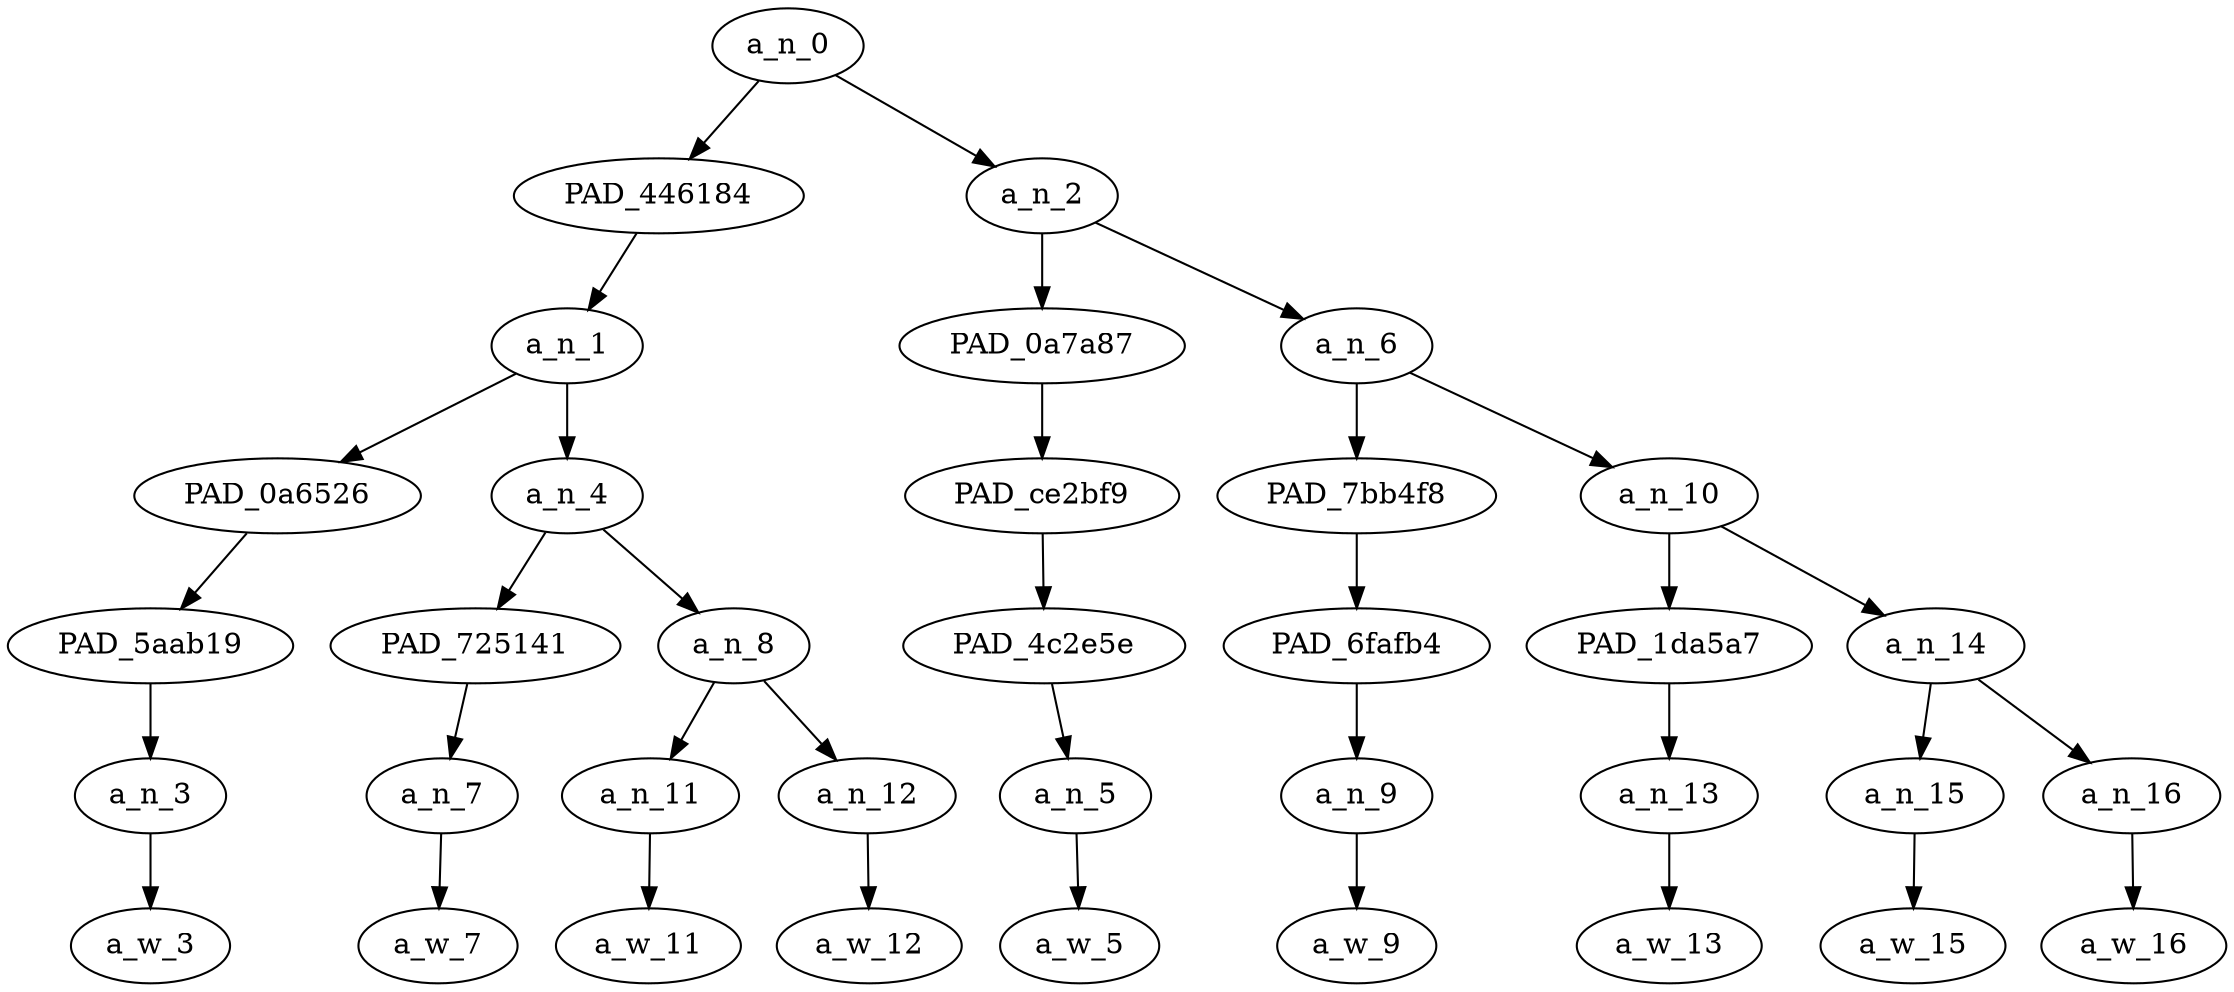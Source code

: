 strict digraph "" {
	a_n_0	[div_dir=1,
		index=0,
		level=6,
		pos="2.90625,6!",
		text_span="[0, 1, 2, 3, 4, 5, 6, 7, 8]",
		value=1.00000001];
	PAD_446184	[div_dir=1,
		index=0,
		level=5,
		pos="0.875,5!",
		text_span="[0, 1, 2, 3]",
		value=0.40548729];
	a_n_0 -> PAD_446184;
	a_n_2	[div_dir=1,
		index=1,
		level=5,
		pos="4.9375,5!",
		text_span="[4, 5, 6, 7, 8]",
		value=0.59426089];
	a_n_0 -> a_n_2;
	a_n_1	[div_dir=1,
		index=0,
		level=4,
		pos="0.875,4!",
		text_span="[0, 1, 2, 3]",
		value=0.40548729];
	PAD_446184 -> a_n_1;
	PAD_0a6526	[div_dir=1,
		index=0,
		level=3,
		pos="0.0,3!",
		text_span="[0]",
		value=0.14505501];
	a_n_1 -> PAD_0a6526;
	a_n_4	[div_dir=-1,
		index=1,
		level=3,
		pos="1.75,3!",
		text_span="[1, 2, 3]",
		value=0.26031596];
	a_n_1 -> a_n_4;
	PAD_5aab19	[div_dir=1,
		index=0,
		level=2,
		pos="0.0,2!",
		text_span="[0]",
		value=0.14505501];
	PAD_0a6526 -> PAD_5aab19;
	a_n_3	[div_dir=1,
		index=0,
		level=1,
		pos="0.0,1!",
		text_span="[0]",
		value=0.14505501];
	PAD_5aab19 -> a_n_3;
	a_w_3	[div_dir=0,
		index=0,
		level=0,
		pos="0,0!",
		text_span="[0]",
		value="<user>"];
	a_n_3 -> a_w_3;
	PAD_725141	[div_dir=-1,
		index=1,
		level=2,
		pos="1.0,2!",
		text_span="[1]",
		value=0.09448123];
	a_n_4 -> PAD_725141;
	a_n_8	[div_dir=1,
		index=2,
		level=2,
		pos="2.5,2!",
		text_span="[2, 3]",
		value=0.16580898];
	a_n_4 -> a_n_8;
	a_n_7	[div_dir=-1,
		index=1,
		level=1,
		pos="1.0,1!",
		text_span="[1]",
		value=0.09448123];
	PAD_725141 -> a_n_7;
	a_w_7	[div_dir=0,
		index=1,
		level=0,
		pos="1,0!",
		text_span="[1]",
		value=your];
	a_n_7 -> a_w_7;
	a_n_11	[div_dir=1,
		index=2,
		level=1,
		pos="2.0,1!",
		text_span="[2]",
		value=0.07993884];
	a_n_8 -> a_n_11;
	a_n_12	[div_dir=1,
		index=3,
		level=1,
		pos="3.0,1!",
		text_span="[3]",
		value=0.08557051];
	a_n_8 -> a_n_12;
	a_w_11	[div_dir=0,
		index=2,
		level=0,
		pos="2,0!",
		text_span="[2]",
		value=actually];
	a_n_11 -> a_w_11;
	a_w_12	[div_dir=0,
		index=3,
		level=0,
		pos="3,0!",
		text_span="[3]",
		value=gonna];
	a_n_12 -> a_w_12;
	PAD_0a7a87	[div_dir=1,
		index=1,
		level=4,
		pos="4.0,4!",
		text_span="[4]",
		value=0.07007542];
	a_n_2 -> PAD_0a7a87;
	a_n_6	[div_dir=1,
		index=2,
		level=4,
		pos="5.875,4!",
		text_span="[5, 6, 7, 8]",
		value=0.52395612];
	a_n_2 -> a_n_6;
	PAD_ce2bf9	[div_dir=1,
		index=2,
		level=3,
		pos="4.0,3!",
		text_span="[4]",
		value=0.07007542];
	PAD_0a7a87 -> PAD_ce2bf9;
	PAD_4c2e5e	[div_dir=1,
		index=3,
		level=2,
		pos="4.0,2!",
		text_span="[4]",
		value=0.07007542];
	PAD_ce2bf9 -> PAD_4c2e5e;
	a_n_5	[div_dir=1,
		index=4,
		level=1,
		pos="4.0,1!",
		text_span="[4]",
		value=0.07007542];
	PAD_4c2e5e -> a_n_5;
	a_w_5	[div_dir=0,
		index=4,
		level=0,
		pos="4,0!",
		text_span="[4]",
		value=get];
	a_n_5 -> a_w_5;
	PAD_7bb4f8	[div_dir=1,
		index=3,
		level=3,
		pos="5.0,3!",
		text_span="[5]",
		value=0.14672523];
	a_n_6 -> PAD_7bb4f8;
	a_n_10	[div_dir=-1,
		index=4,
		level=3,
		pos="6.75,3!",
		text_span="[6, 7, 8]",
		value=0.37715424];
	a_n_6 -> a_n_10;
	PAD_6fafb4	[div_dir=1,
		index=4,
		level=2,
		pos="5.0,2!",
		text_span="[5]",
		value=0.14672523];
	PAD_7bb4f8 -> PAD_6fafb4;
	a_n_9	[div_dir=1,
		index=5,
		level=1,
		pos="5.0,1!",
		text_span="[5]",
		value=0.14672523];
	PAD_6fafb4 -> a_n_9;
	a_w_9	[div_dir=0,
		index=5,
		level=0,
		pos="5,0!",
		text_span="[5]",
		value=raped];
	a_n_9 -> a_w_9;
	PAD_1da5a7	[div_dir=1,
		index=5,
		level=2,
		pos="6.0,2!",
		text_span="[6]",
		value=0.06894216];
	a_n_10 -> PAD_1da5a7;
	a_n_14	[div_dir=-1,
		index=6,
		level=2,
		pos="7.5,2!",
		text_span="[7, 8]",
		value=0.30806779];
	a_n_10 -> a_n_14;
	a_n_13	[div_dir=1,
		index=6,
		level=1,
		pos="6.0,1!",
		text_span="[6]",
		value=0.06894216];
	PAD_1da5a7 -> a_n_13;
	a_w_13	[div_dir=0,
		index=6,
		level=0,
		pos="6,0!",
		text_span="[6]",
		value=by];
	a_n_13 -> a_w_13;
	a_n_15	[div_dir=-1,
		index=7,
		level=1,
		pos="7.0,1!",
		text_span="[7]",
		value=0.20277098];
	a_n_14 -> a_n_15;
	a_n_16	[div_dir=1,
		index=8,
		level=1,
		pos="8.0,1!",
		text_span="[8]",
		value=0.10493485];
	a_n_14 -> a_n_16;
	a_w_15	[div_dir=0,
		index=7,
		level=0,
		pos="7,0!",
		text_span="[7]",
		value=bayern];
	a_n_15 -> a_w_15;
	a_w_16	[div_dir=0,
		index=8,
		level=0,
		pos="8,0!",
		text_span="[8]",
		value=bro];
	a_n_16 -> a_w_16;
}
